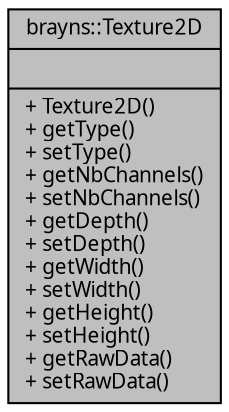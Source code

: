 digraph "brayns::Texture2D"
{
  edge [fontname="Sans",fontsize="10",labelfontname="Sans",labelfontsize="10"];
  node [fontname="Sans",fontsize="10",shape=record];
  Node1 [label="{brayns::Texture2D\n||+ Texture2D()\l+ getType()\l+ setType()\l+ getNbChannels()\l+ setNbChannels()\l+ getDepth()\l+ setDepth()\l+ getWidth()\l+ setWidth()\l+ getHeight()\l+ setHeight()\l+ getRawData()\l+ setRawData()\l}",height=0.2,width=0.4,color="black", fillcolor="grey75", style="filled" fontcolor="black"];
}
